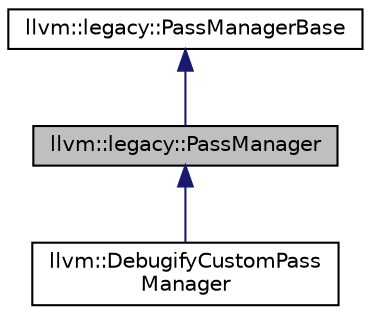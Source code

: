 digraph "llvm::legacy::PassManager"
{
 // LATEX_PDF_SIZE
  bgcolor="transparent";
  edge [fontname="Helvetica",fontsize="10",labelfontname="Helvetica",labelfontsize="10"];
  node [fontname="Helvetica",fontsize="10",shape=record];
  Node1 [label="llvm::legacy::PassManager",height=0.2,width=0.4,color="black", fillcolor="grey75", style="filled", fontcolor="black",tooltip="PassManager manages ModulePassManagers."];
  Node2 -> Node1 [dir="back",color="midnightblue",fontsize="10",style="solid",fontname="Helvetica"];
  Node2 [label="llvm::legacy::PassManagerBase",height=0.2,width=0.4,color="black",URL="$classllvm_1_1legacy_1_1PassManagerBase.html",tooltip="PassManagerBase - An abstract interface to allow code to add passes to a pass manager without having ..."];
  Node1 -> Node3 [dir="back",color="midnightblue",fontsize="10",style="solid",fontname="Helvetica"];
  Node3 [label="llvm::DebugifyCustomPass\lManager",height=0.2,width=0.4,color="black",URL="$classllvm_1_1DebugifyCustomPassManager.html",tooltip="DebugifyCustomPassManager wraps each pass with the debugify passes if needed."];
}
